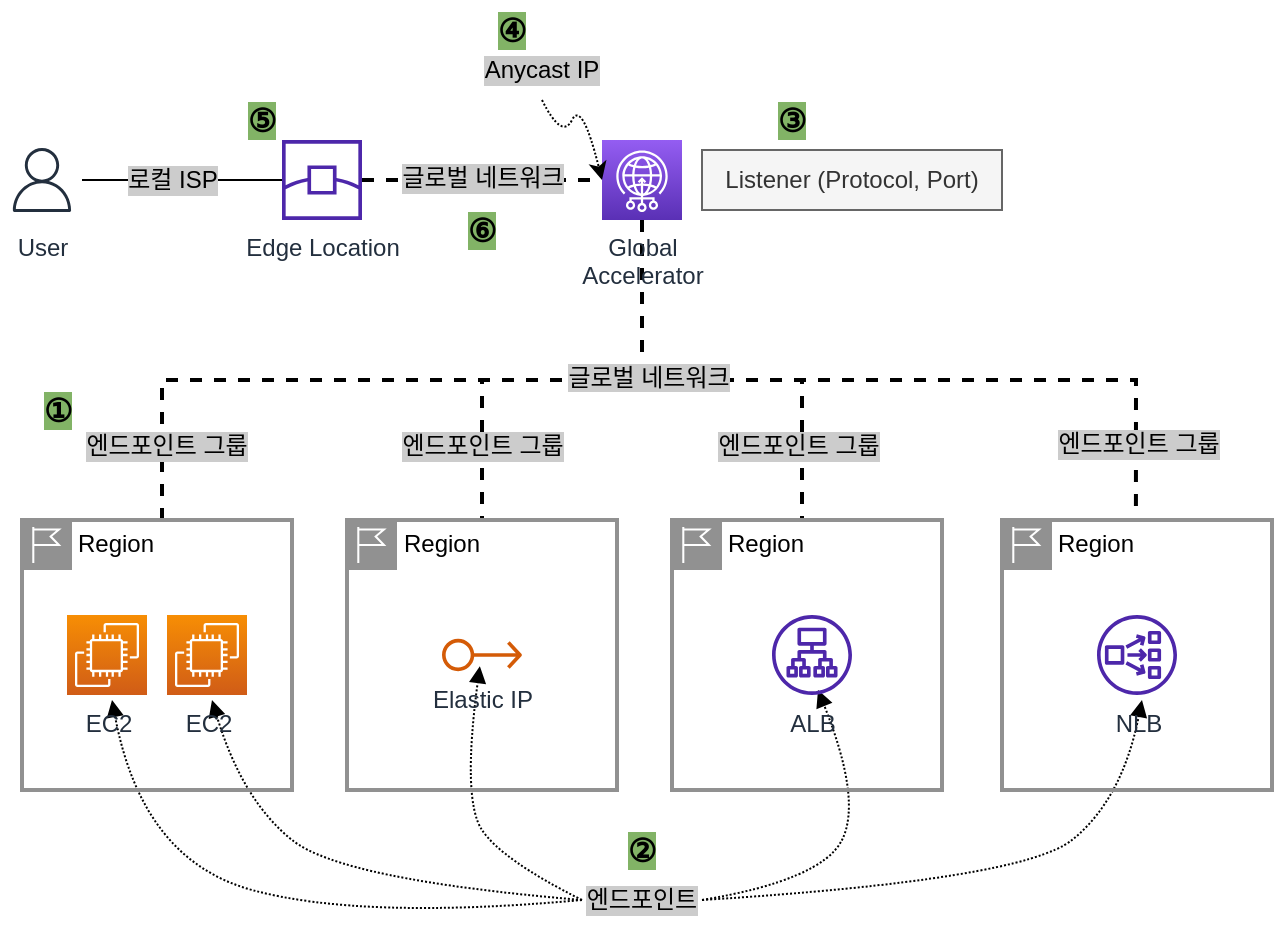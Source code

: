 <mxfile version="20.6.2" type="device"><diagram id="UhdV7iHpSuZ8o1VSPXvh" name="페이지-1"><mxGraphModel dx="1237" dy="892" grid="1" gridSize="10" guides="1" tooltips="1" connect="1" arrows="1" fold="1" page="1" pageScale="1" pageWidth="827" pageHeight="1169" math="0" shadow="0"><root><mxCell id="0"/><mxCell id="1" parent="0"/><mxCell id="F9NXMd3iP-N7Y4UC0i9S-17" style="edgeStyle=orthogonalEdgeStyle;rounded=0;orthogonalLoop=1;jettySize=auto;html=1;endArrow=none;endFill=0;" parent="1" source="F9NXMd3iP-N7Y4UC0i9S-1" target="F9NXMd3iP-N7Y4UC0i9S-2" edge="1"><mxGeometry relative="1" as="geometry"/></mxCell><mxCell id="F9NXMd3iP-N7Y4UC0i9S-23" value="로컬 ISP" style="edgeLabel;html=1;align=center;verticalAlign=middle;resizable=0;points=[];labelBackgroundColor=#CCCCCC;fontSize=12;" parent="F9NXMd3iP-N7Y4UC0i9S-17" vertex="1" connectable="0"><mxGeometry x="-0.26" y="-2" relative="1" as="geometry"><mxPoint x="8" y="-2" as="offset"/></mxGeometry></mxCell><mxCell id="F9NXMd3iP-N7Y4UC0i9S-1" value="User" style="sketch=0;outlineConnect=0;fontColor=#232F3E;gradientColor=none;strokeColor=#232F3E;fillColor=#ffffff;dashed=0;verticalLabelPosition=bottom;verticalAlign=top;align=center;html=1;fontSize=12;fontStyle=0;aspect=fixed;shape=mxgraph.aws4.resourceIcon;resIcon=mxgraph.aws4.user;" parent="1" vertex="1"><mxGeometry x="130" y="190" width="40" height="40" as="geometry"/></mxCell><mxCell id="F9NXMd3iP-N7Y4UC0i9S-18" style="edgeStyle=orthogonalEdgeStyle;rounded=0;orthogonalLoop=1;jettySize=auto;html=1;endArrow=none;endFill=0;strokeWidth=2;dashed=1;" parent="1" source="F9NXMd3iP-N7Y4UC0i9S-2" target="F9NXMd3iP-N7Y4UC0i9S-3" edge="1"><mxGeometry relative="1" as="geometry"/></mxCell><mxCell id="F9NXMd3iP-N7Y4UC0i9S-24" value="글로벌 네트워크" style="edgeLabel;html=1;align=center;verticalAlign=middle;resizable=0;points=[];labelBackgroundColor=#CCCCCC;fontSize=12;" parent="F9NXMd3iP-N7Y4UC0i9S-18" vertex="1" connectable="0"><mxGeometry y="-1" relative="1" as="geometry"><mxPoint y="-2" as="offset"/></mxGeometry></mxCell><mxCell id="F9NXMd3iP-N7Y4UC0i9S-2" value="Edge Location" style="sketch=0;outlineConnect=0;fontColor=#232F3E;gradientColor=none;fillColor=#4D27AA;strokeColor=none;dashed=0;verticalLabelPosition=bottom;verticalAlign=top;align=center;html=1;fontSize=12;fontStyle=0;aspect=fixed;pointerEvents=1;shape=mxgraph.aws4.edge_location;" parent="1" vertex="1"><mxGeometry x="270" y="190" width="40" height="40" as="geometry"/></mxCell><mxCell id="F9NXMd3iP-N7Y4UC0i9S-19" style="edgeStyle=orthogonalEdgeStyle;rounded=0;orthogonalLoop=1;jettySize=auto;html=1;entryX=0.5;entryY=0;entryDx=0;entryDy=0;strokeWidth=2;endArrow=none;endFill=0;dashed=1;" parent="1" source="F9NXMd3iP-N7Y4UC0i9S-3" edge="1"><mxGeometry relative="1" as="geometry"><Array as="points"><mxPoint x="450" y="310"/><mxPoint x="210" y="310"/></Array><mxPoint x="210" y="380" as="targetPoint"/></mxGeometry></mxCell><mxCell id="F9NXMd3iP-N7Y4UC0i9S-27" value="엔드포인트 그룹" style="edgeLabel;html=1;align=center;verticalAlign=middle;resizable=0;points=[];labelBackgroundColor=#CCCCCC;fontSize=12;" parent="F9NXMd3iP-N7Y4UC0i9S-19" vertex="1" connectable="0"><mxGeometry x="0.808" y="2" relative="1" as="geometry"><mxPoint as="offset"/></mxGeometry></mxCell><mxCell id="F9NXMd3iP-N7Y4UC0i9S-20" style="edgeStyle=orthogonalEdgeStyle;rounded=0;orthogonalLoop=1;jettySize=auto;html=1;entryX=0.5;entryY=0;entryDx=0;entryDy=0;strokeWidth=2;endArrow=none;endFill=0;dashed=1;" parent="1" source="F9NXMd3iP-N7Y4UC0i9S-3" edge="1"><mxGeometry relative="1" as="geometry"><Array as="points"><mxPoint x="450" y="310"/><mxPoint x="370" y="310"/></Array><mxPoint x="370" y="380" as="targetPoint"/></mxGeometry></mxCell><mxCell id="F9NXMd3iP-N7Y4UC0i9S-28" value="엔드포인트 그룹" style="edgeLabel;html=1;align=center;verticalAlign=middle;resizable=0;points=[];labelBackgroundColor=#CCCCCC;fontSize=12;" parent="F9NXMd3iP-N7Y4UC0i9S-20" vertex="1" connectable="0"><mxGeometry x="0.709" y="2" relative="1" as="geometry"><mxPoint x="-2" y="-4" as="offset"/></mxGeometry></mxCell><mxCell id="F9NXMd3iP-N7Y4UC0i9S-21" style="edgeStyle=orthogonalEdgeStyle;rounded=0;orthogonalLoop=1;jettySize=auto;html=1;entryX=0.5;entryY=0;entryDx=0;entryDy=0;strokeWidth=2;endArrow=none;endFill=0;dashed=1;" parent="1" source="F9NXMd3iP-N7Y4UC0i9S-3" edge="1"><mxGeometry relative="1" as="geometry"><Array as="points"><mxPoint x="450" y="310"/><mxPoint x="530" y="310"/></Array><mxPoint x="530" y="380" as="targetPoint"/></mxGeometry></mxCell><mxCell id="F9NXMd3iP-N7Y4UC0i9S-29" value="엔드포인트 그룹" style="edgeLabel;html=1;align=center;verticalAlign=middle;resizable=0;points=[];labelBackgroundColor=#CCCCCC;fontSize=12;" parent="F9NXMd3iP-N7Y4UC0i9S-21" vertex="1" connectable="0"><mxGeometry x="0.717" y="-2" relative="1" as="geometry"><mxPoint y="-5" as="offset"/></mxGeometry></mxCell><mxCell id="F9NXMd3iP-N7Y4UC0i9S-22" style="edgeStyle=orthogonalEdgeStyle;rounded=0;orthogonalLoop=1;jettySize=auto;html=1;strokeWidth=2;endArrow=none;endFill=0;entryX=0.496;entryY=-0.007;entryDx=0;entryDy=0;entryPerimeter=0;dashed=1;" parent="1" source="F9NXMd3iP-N7Y4UC0i9S-3" target="n03khk_oZq62zIH3Mx5u-6" edge="1"><mxGeometry relative="1" as="geometry"><Array as="points"><mxPoint x="450" y="310"/><mxPoint x="697" y="310"/></Array><mxPoint x="690" y="380" as="targetPoint"/></mxGeometry></mxCell><mxCell id="F9NXMd3iP-N7Y4UC0i9S-26" value="&lt;span style=&quot;background-color: rgb(204, 204, 204); font-size: 12px;&quot;&gt;글로벌 네트워크&lt;/span&gt;" style="edgeLabel;html=1;align=center;verticalAlign=middle;resizable=0;points=[];fontSize=12;" parent="F9NXMd3iP-N7Y4UC0i9S-22" vertex="1" connectable="0"><mxGeometry x="-0.031" y="-1" relative="1" as="geometry"><mxPoint x="-109" y="-2" as="offset"/></mxGeometry></mxCell><mxCell id="F9NXMd3iP-N7Y4UC0i9S-30" value="엔드포인트 그룹" style="edgeLabel;html=1;align=center;verticalAlign=middle;resizable=0;points=[];labelBackgroundColor=#CCCCCC;fontSize=12;" parent="F9NXMd3iP-N7Y4UC0i9S-22" vertex="1" connectable="0"><mxGeometry x="0.839" y="1" relative="1" as="geometry"><mxPoint y="-5" as="offset"/></mxGeometry></mxCell><mxCell id="F9NXMd3iP-N7Y4UC0i9S-3" value="Global&lt;br&gt;Accelerator" style="sketch=0;points=[[0,0,0],[0.25,0,0],[0.5,0,0],[0.75,0,0],[1,0,0],[0,1,0],[0.25,1,0],[0.5,1,0],[0.75,1,0],[1,1,0],[0,0.25,0],[0,0.5,0],[0,0.75,0],[1,0.25,0],[1,0.5,0],[1,0.75,0]];outlineConnect=0;fontColor=#232F3E;gradientColor=#945DF2;gradientDirection=north;fillColor=#5A30B5;strokeColor=#ffffff;dashed=0;verticalLabelPosition=bottom;verticalAlign=top;align=center;html=1;fontSize=12;fontStyle=0;aspect=fixed;shape=mxgraph.aws4.resourceIcon;resIcon=mxgraph.aws4.global_accelerator;" parent="1" vertex="1"><mxGeometry x="430" y="190" width="40" height="40" as="geometry"/></mxCell><mxCell id="F9NXMd3iP-N7Y4UC0i9S-4" value="Listener (Protocol, Port)" style="text;html=1;strokeColor=#666666;fillColor=#f5f5f5;align=center;verticalAlign=middle;whiteSpace=wrap;rounded=0;fontColor=#333333;" parent="1" vertex="1"><mxGeometry x="480" y="195" width="150" height="30" as="geometry"/></mxCell><mxCell id="F9NXMd3iP-N7Y4UC0i9S-31" value="엔드포인트" style="text;html=1;strokeColor=none;fillColor=none;align=center;verticalAlign=middle;whiteSpace=wrap;rounded=0;labelBackgroundColor=#CCCCCC;" parent="1" vertex="1"><mxGeometry x="420" y="555" width="60" height="30" as="geometry"/></mxCell><mxCell id="F9NXMd3iP-N7Y4UC0i9S-32" value="" style="curved=1;endArrow=block;html=1;rounded=0;strokeWidth=1;fontSize=12;exitX=0;exitY=0.5;exitDx=0;exitDy=0;entryX=0.5;entryY=1;entryDx=0;entryDy=0;entryPerimeter=0;endFill=1;dashed=1;dashPattern=1 1;" parent="1" source="F9NXMd3iP-N7Y4UC0i9S-31" edge="1"><mxGeometry width="50" height="50" relative="1" as="geometry"><mxPoint x="390" y="470" as="sourcePoint"/><mxPoint x="185" y="470" as="targetPoint"/><Array as="points"><mxPoint x="310" y="580"/><mxPoint x="200" y="550"/></Array></mxGeometry></mxCell><mxCell id="F9NXMd3iP-N7Y4UC0i9S-33" value="" style="curved=1;endArrow=block;html=1;rounded=0;dashed=1;dashPattern=1 1;strokeWidth=1;fontSize=12;exitX=0;exitY=0.5;exitDx=0;exitDy=0;entryX=0.5;entryY=1;entryDx=0;entryDy=0;entryPerimeter=0;endFill=1;" parent="1" source="F9NXMd3iP-N7Y4UC0i9S-31" edge="1"><mxGeometry width="50" height="50" relative="1" as="geometry"><mxPoint x="390" y="470" as="sourcePoint"/><mxPoint x="235" y="470" as="targetPoint"/><Array as="points"><mxPoint x="300" y="560"/><mxPoint x="250" y="520"/></Array></mxGeometry></mxCell><mxCell id="F9NXMd3iP-N7Y4UC0i9S-34" value="" style="curved=1;endArrow=block;html=1;rounded=0;dashed=1;dashPattern=1 1;strokeWidth=1;fontSize=12;exitX=0;exitY=0.5;exitDx=0;exitDy=0;endFill=1;" parent="1" source="F9NXMd3iP-N7Y4UC0i9S-31" edge="1"><mxGeometry width="50" height="50" relative="1" as="geometry"><mxPoint x="390" y="470" as="sourcePoint"/><mxPoint x="368.923" y="453.074" as="targetPoint"/><Array as="points"><mxPoint x="380" y="550"/><mxPoint x="360" y="520"/></Array></mxGeometry></mxCell><mxCell id="F9NXMd3iP-N7Y4UC0i9S-35" value="" style="curved=1;endArrow=block;html=1;rounded=0;dashed=1;dashPattern=1 1;strokeWidth=1;fontSize=12;exitX=1;exitY=0.5;exitDx=0;exitDy=0;endFill=1;" parent="1" source="F9NXMd3iP-N7Y4UC0i9S-31" edge="1"><mxGeometry width="50" height="50" relative="1" as="geometry"><mxPoint x="390" y="470" as="sourcePoint"/><mxPoint x="538.001" y="465.01" as="targetPoint"/><Array as="points"><mxPoint x="540" y="560"/><mxPoint x="560" y="520"/></Array></mxGeometry></mxCell><mxCell id="F9NXMd3iP-N7Y4UC0i9S-36" value="" style="curved=1;endArrow=block;html=1;rounded=0;dashed=1;dashPattern=1 1;strokeWidth=1;fontSize=12;exitX=1;exitY=0.5;exitDx=0;exitDy=0;endFill=1;" parent="1" source="F9NXMd3iP-N7Y4UC0i9S-31" edge="1"><mxGeometry width="50" height="50" relative="1" as="geometry"><mxPoint x="390" y="470" as="sourcePoint"/><mxPoint x="700" y="470" as="targetPoint"/><Array as="points"><mxPoint x="640" y="560"/><mxPoint x="690" y="520"/></Array></mxGeometry></mxCell><mxCell id="F9NXMd3iP-N7Y4UC0i9S-38" value="①" style="text;html=1;strokeColor=none;fillColor=none;align=center;verticalAlign=middle;whiteSpace=wrap;rounded=0;labelBackgroundColor=#82B366;fontSize=16;fontStyle=1" parent="1" vertex="1"><mxGeometry x="146" y="310" width="24" height="30" as="geometry"/></mxCell><mxCell id="F9NXMd3iP-N7Y4UC0i9S-39" value="②" style="text;html=1;strokeColor=none;fillColor=none;align=center;verticalAlign=middle;whiteSpace=wrap;rounded=0;labelBackgroundColor=#82B366;fontSize=16;fontStyle=1" parent="1" vertex="1"><mxGeometry x="435" y="530" width="30" height="30" as="geometry"/></mxCell><mxCell id="F9NXMd3iP-N7Y4UC0i9S-40" value="③" style="text;html=1;strokeColor=none;fillColor=none;align=center;verticalAlign=middle;whiteSpace=wrap;rounded=0;labelBackgroundColor=#82B366;fontSize=16;fontStyle=1" parent="1" vertex="1"><mxGeometry x="510" y="165" width="30" height="30" as="geometry"/></mxCell><mxCell id="F9NXMd3iP-N7Y4UC0i9S-41" value="④" style="text;html=1;strokeColor=none;fillColor=none;align=center;verticalAlign=middle;whiteSpace=wrap;rounded=0;labelBackgroundColor=#82B366;fontSize=16;fontStyle=1" parent="1" vertex="1"><mxGeometry x="370" y="120" width="30" height="30" as="geometry"/></mxCell><mxCell id="F9NXMd3iP-N7Y4UC0i9S-42" value="⑥" style="text;html=1;strokeColor=none;fillColor=none;align=center;verticalAlign=middle;whiteSpace=wrap;rounded=0;labelBackgroundColor=#82B366;fontSize=16;fontStyle=1" parent="1" vertex="1"><mxGeometry x="355" y="220" width="30" height="30" as="geometry"/></mxCell><mxCell id="F9NXMd3iP-N7Y4UC0i9S-43" value="⑤" style="text;html=1;strokeColor=none;fillColor=none;align=center;verticalAlign=middle;whiteSpace=wrap;rounded=0;labelBackgroundColor=#82B366;fontSize=16;fontStyle=1" parent="1" vertex="1"><mxGeometry x="245" y="165" width="30" height="30" as="geometry"/></mxCell><mxCell id="F9NXMd3iP-N7Y4UC0i9S-44" value="Anycast IP" style="text;html=1;strokeColor=none;fillColor=none;align=center;verticalAlign=middle;whiteSpace=wrap;rounded=0;labelBackgroundColor=#CCCCCC;fontSize=12;" parent="1" vertex="1"><mxGeometry x="370" y="140" width="60" height="30" as="geometry"/></mxCell><mxCell id="F9NXMd3iP-N7Y4UC0i9S-45" value="" style="curved=1;endArrow=classic;html=1;rounded=0;dashed=1;dashPattern=1 1;strokeWidth=1;fontSize=12;exitX=0.5;exitY=1;exitDx=0;exitDy=0;entryX=0;entryY=0.5;entryDx=0;entryDy=0;entryPerimeter=0;" parent="1" source="F9NXMd3iP-N7Y4UC0i9S-44" edge="1" target="F9NXMd3iP-N7Y4UC0i9S-3"><mxGeometry width="50" height="50" relative="1" as="geometry"><mxPoint x="390" y="470" as="sourcePoint"/><mxPoint x="420" y="210" as="targetPoint"/><Array as="points"><mxPoint x="410" y="190"/><mxPoint x="420" y="170"/></Array></mxGeometry></mxCell><mxCell id="n03khk_oZq62zIH3Mx5u-1" value="Region" style="shape=mxgraph.ibm.box;prType=region;fontStyle=0;verticalAlign=top;align=left;spacingLeft=32;spacingTop=4;fillColor=none;rounded=0;whiteSpace=wrap;html=1;strokeColor=#919191;strokeWidth=2;dashed=0;container=1;spacing=-4;collapsible=0;expand=0;recursiveResize=0;" parent="1" vertex="1"><mxGeometry x="140" y="380" width="135" height="135" as="geometry"/></mxCell><mxCell id="n03khk_oZq62zIH3Mx5u-2" value="EC2" style="sketch=0;points=[[0,0,0],[0.25,0,0],[0.5,0,0],[0.75,0,0],[1,0,0],[0,1,0],[0.25,1,0],[0.5,1,0],[0.75,1,0],[1,1,0],[0,0.25,0],[0,0.5,0],[0,0.75,0],[1,0.25,0],[1,0.5,0],[1,0.75,0]];outlineConnect=0;fontColor=#232F3E;gradientColor=#F78E04;gradientDirection=north;fillColor=#D05C17;strokeColor=#ffffff;dashed=0;verticalLabelPosition=bottom;verticalAlign=top;align=center;html=1;fontSize=12;fontStyle=0;aspect=fixed;shape=mxgraph.aws4.resourceIcon;resIcon=mxgraph.aws4.ec2;" parent="n03khk_oZq62zIH3Mx5u-1" vertex="1"><mxGeometry x="22.5" y="47.5" width="40" height="40" as="geometry"/></mxCell><mxCell id="n03khk_oZq62zIH3Mx5u-3" value="EC2" style="sketch=0;points=[[0,0,0],[0.25,0,0],[0.5,0,0],[0.75,0,0],[1,0,0],[0,1,0],[0.25,1,0],[0.5,1,0],[0.75,1,0],[1,1,0],[0,0.25,0],[0,0.5,0],[0,0.75,0],[1,0.25,0],[1,0.5,0],[1,0.75,0]];outlineConnect=0;fontColor=#232F3E;gradientColor=#F78E04;gradientDirection=north;fillColor=#D05C17;strokeColor=#ffffff;dashed=0;verticalLabelPosition=bottom;verticalAlign=top;align=center;html=1;fontSize=12;fontStyle=0;aspect=fixed;shape=mxgraph.aws4.resourceIcon;resIcon=mxgraph.aws4.ec2;" parent="n03khk_oZq62zIH3Mx5u-1" vertex="1"><mxGeometry x="72.5" y="47.5" width="40" height="40" as="geometry"/></mxCell><mxCell id="n03khk_oZq62zIH3Mx5u-4" value="Region" style="shape=mxgraph.ibm.box;prType=region;fontStyle=0;verticalAlign=top;align=left;spacingLeft=32;spacingTop=4;fillColor=none;rounded=0;whiteSpace=wrap;html=1;strokeColor=#919191;strokeWidth=2;dashed=0;container=1;spacing=-4;collapsible=0;expand=0;recursiveResize=0;" parent="1" vertex="1"><mxGeometry x="302.5" y="380" width="135" height="135" as="geometry"/></mxCell><mxCell id="n03khk_oZq62zIH3Mx5u-7" value="Elastic IP" style="sketch=0;outlineConnect=0;fontColor=#232F3E;gradientColor=none;fillColor=#D45B07;strokeColor=none;dashed=0;verticalLabelPosition=bottom;verticalAlign=top;align=center;html=1;fontSize=12;fontStyle=0;aspect=fixed;pointerEvents=1;shape=mxgraph.aws4.elastic_ip_address;" parent="n03khk_oZq62zIH3Mx5u-4" vertex="1"><mxGeometry x="47.5" y="59.17" width="40" height="16.67" as="geometry"/></mxCell><mxCell id="n03khk_oZq62zIH3Mx5u-5" value="Region" style="shape=mxgraph.ibm.box;prType=region;fontStyle=0;verticalAlign=top;align=left;spacingLeft=32;spacingTop=4;fillColor=none;rounded=0;whiteSpace=wrap;html=1;strokeColor=#919191;strokeWidth=2;dashed=0;container=1;spacing=-4;collapsible=0;expand=0;recursiveResize=0;" parent="1" vertex="1"><mxGeometry x="465" y="380" width="135" height="135" as="geometry"/></mxCell><mxCell id="n03khk_oZq62zIH3Mx5u-8" value="ALB" style="sketch=0;outlineConnect=0;fontColor=#232F3E;gradientColor=none;fillColor=#4D27AA;strokeColor=none;dashed=0;verticalLabelPosition=bottom;verticalAlign=top;align=center;html=1;fontSize=12;fontStyle=0;aspect=fixed;pointerEvents=1;shape=mxgraph.aws4.application_load_balancer;" parent="n03khk_oZq62zIH3Mx5u-5" vertex="1"><mxGeometry x="50" y="47.5" width="40" height="40" as="geometry"/></mxCell><mxCell id="n03khk_oZq62zIH3Mx5u-6" value="Region" style="shape=mxgraph.ibm.box;prType=region;fontStyle=0;verticalAlign=top;align=left;spacingLeft=32;spacingTop=4;fillColor=none;rounded=0;whiteSpace=wrap;html=1;strokeColor=#919191;strokeWidth=2;dashed=0;container=1;spacing=-4;collapsible=0;expand=0;recursiveResize=0;" parent="1" vertex="1"><mxGeometry x="630" y="380" width="135" height="135" as="geometry"/></mxCell><mxCell id="n03khk_oZq62zIH3Mx5u-9" value="NLB" style="sketch=0;outlineConnect=0;fontColor=#232F3E;gradientColor=none;fillColor=#4D27AA;strokeColor=none;dashed=0;verticalLabelPosition=bottom;verticalAlign=top;align=center;html=1;fontSize=12;fontStyle=0;aspect=fixed;pointerEvents=1;shape=mxgraph.aws4.network_load_balancer;" parent="n03khk_oZq62zIH3Mx5u-6" vertex="1"><mxGeometry x="47.5" y="47.5" width="40" height="40" as="geometry"/></mxCell></root></mxGraphModel></diagram></mxfile>